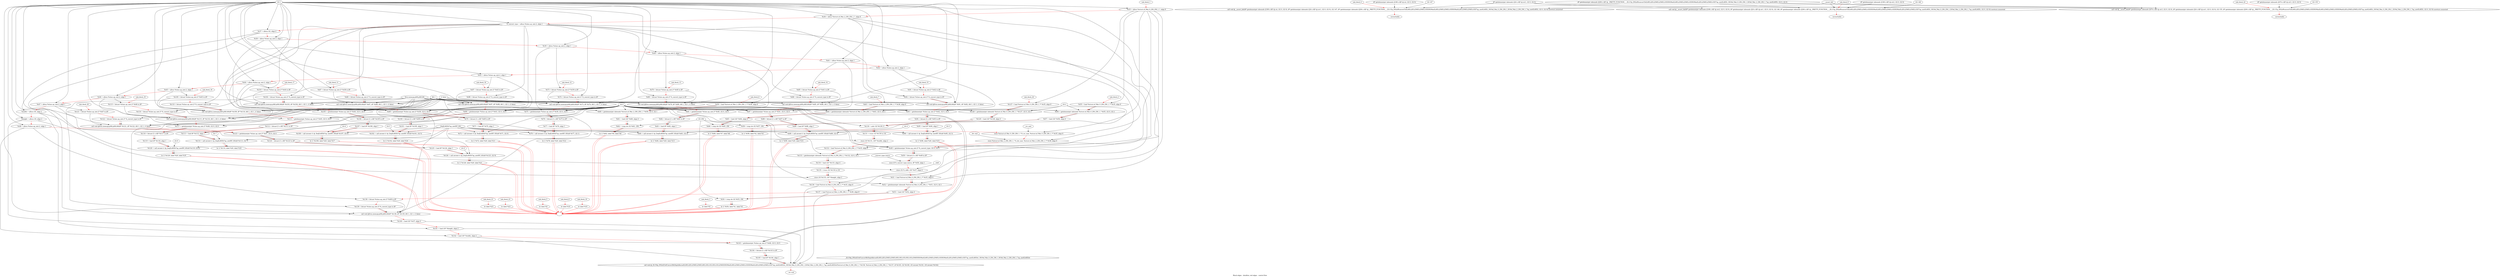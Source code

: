 digraph G {
compound=true
label="Black edges - dataflow, red edges - control flow"
"t35" [label="  %t35 = alloca %struct.xf_Mat_0_256_256_1_*, align 8"]
"t36" [label="  %t36 = alloca %struct.xf_Mat_2_256_256_1_*, align 8"]
"_convert_type" [label="  %_convert_type = alloca %class.ap_uint.2, align 1"]
"t37" [label="  %t37 = alloca i32, align 4"]
"t38" [label="  %t38 = alloca %class.ap_uint.2, align 1"]
"t39" [label="  %t39 = alloca %class.ap_uint.2, align 1"]
"t40" [label="  %t40 = alloca %class.ap_uint.2, align 1"]
"t41" [label="  %t41 = alloca %class.ap_uint.2, align 1"]
"t42" [label="  %t42 = alloca %class.ap_uint.2, align 1"]
"t43" [label="  %t43 = alloca %class.ap_uint.2, align 1"]
"t44" [label="  %t44 = alloca %class.ap_uint.2, align 1"]
"t45" [label="  %t45 = alloca %class.ap_uint.2, align 1"]
"t46" [label="  %t46 = alloca %class.ap_uint.2, align 1"]
"t47" [label="  %t47 = alloca %class.ap_uint.2, align 1"]
"width" [label="  %width = alloca i16, align 2"]
"height" [label="  %height = alloca i16, align 2"]
"t48" [label="  %t48 = alloca %class.ap_uint.2, align 1"]
"_1" [label="  store %struct.xf_Mat_0_256_256_1_* %_src_mat, %struct.xf_Mat_0_256_256_1_** %t35, align 8"]
"_2" [label="  store %struct.xf_Mat_2_256_256_1_* %_dst_mat, %struct.xf_Mat_2_256_256_1_** %t36, align 8"]
"t49" [label="  %t49 = getelementptr %class.ap_uint.2* %_convert_type, i32 0, i32 0"]
"t50" [label="  %t50 = bitcast [1 x i8]* %t49 to i8*"]
"_3" [label="  store i8 %_convert_type.coerce, i8* %t50, align 1"]
"_4" [label="  store i32 %_shift, i32* %t37, align 4"]
"t51" [label="  %t51 = load %struct.xf_Mat_0_256_256_1_** %t35, align 8"]
"t52" [label="  %t52 = getelementptr inbounds %struct.xf_Mat_0_256_256_1_* %t51, i32 0, i32 1"]
"t53" [label="  %t53 = load i32* %t52, align 4"]
"t54" [label="  %t54 = icmp sle i32 %t53, 256"]
"_5" [label="  br i1 %t54, label %1, label %3"]
"unk_block_1" -> "t35"[color=red]
"i32 1" -> "t35"
"t35" -> "t36"[color=red weight=2]
"i32 1" -> "t36"
"t36" -> "_convert_type"[color=red weight=2]
"i32 1" -> "_convert_type"
"_convert_type" -> "t37"[color=red weight=2]
"i32 1" -> "t37"
"t37" -> "t38"[color=red weight=2]
"i32 1" -> "t38"
"t38" -> "t39"[color=red weight=2]
"i32 1" -> "t39"
"t39" -> "t40"[color=red weight=2]
"i32 1" -> "t40"
"t40" -> "t41"[color=red weight=2]
"i32 1" -> "t41"
"t41" -> "t42"[color=red weight=2]
"i32 1" -> "t42"
"t42" -> "t43"[color=red weight=2]
"i32 1" -> "t43"
"t43" -> "t44"[color=red weight=2]
"i32 1" -> "t44"
"t44" -> "t45"[color=red weight=2]
"i32 1" -> "t45"
"t45" -> "t46"[color=red weight=2]
"i32 1" -> "t46"
"t46" -> "t47"[color=red weight=2]
"i32 1" -> "t47"
"t47" -> "width"[color=red weight=2]
"i32 1" -> "width"
"width" -> "height"[color=red weight=2]
"i32 1" -> "height"
"height" -> "t48"[color=red weight=2]
"i32 1" -> "t48"
"t48" -> "_1"[color=red weight=2]
"_src_mat" -> "_1"
"t35" -> "_1"
"_1" -> "_2"[color=red weight=2]
"_dst_mat" -> "_2"
"t36" -> "_2"
"_2" -> "t49"[color=red weight=2]
"_convert_type" -> "t49"
"i32 0" -> "t49"
"i32 0" -> "t49"
"t49" -> "t50"[color=red weight=2]
"t49" -> "t50"
"t50" -> "_3"[color=red weight=2]
"_convert_type.coerce" -> "_3"
"t50" -> "_3"
"_3" -> "_4"[color=red weight=2]
"_shift" -> "_4"
"t37" -> "_4"
"_4" -> "t51"[color=red weight=2]
"t35" -> "t51"
"t51" -> "t52"[color=red weight=2]
"t51" -> "t52"
"i32 0" -> "t52"
"i32 1" -> "t52"
"t52" -> "t53"[color=red weight=2]
"t52" -> "t53"
"t53" -> "t54"[color=red weight=2]
"t53" -> "t54"
"i32 256" -> "t54"
"t54" -> "_5"[color=red weight=2]
"t54" -> "_5"
"_5" -> ""[color=red]
"_5" -> ""[color=red]

"t55" [label="  %t55 = load %struct.xf_Mat_0_256_256_1_** %t35, align 8"]
"t56" [label="  %t56 = getelementptr inbounds %struct.xf_Mat_0_256_256_1_* %t55, i32 0, i32 2"]
"t57" [label="  %t57 = load i32* %t56, align 4"]
"t58" [label="  %t58 = icmp sle i32 %t57, 256"]
"_6" [label="  br i1 %t58, label %2, label %3"]
"unk_block_2" -> "t55"[color=red]
"t35" -> "t55"
"t55" -> "t56"[color=red weight=2]
"t55" -> "t56"
"i32 0" -> "t56"
"i32 2" -> "t56"
"t56" -> "t57"[color=red weight=2]
"t56" -> "t57"
"t57" -> "t58"[color=red weight=2]
"t57" -> "t58"
"i32 256" -> "t58"
"t58" -> "_6"[color=red weight=2]
"t58" -> "_6"
"_6" -> ""[color=red]
"_6" -> ""[color=red]

"_7" [label="  br label %5"]
"unk_block_3" -> "_7"[color=red]
"_7" -> ""[color=red]

"_8" [label="  call void @__assert_fail(i8* getelementptr inbounds ([108 x i8]* @.str, i32 0, i32 0), i8* getelementptr inbounds ([24 x i8]* @.str1, i32 0, i32 0), i32 147, i8* getelementptr inbounds ([204 x i8]* @__PRETTY_FUNCTION__._ZL115p_ZN2xf9convertToILi0ELi2ELi256ELi256ELi1EEER3MatILi0ELi256ELi256ELi1EER3MatILi2ELi256ELi256ELi1EE7ap_uintILi4EEi_1R19xf_Mat_0_256_256_1_R19xf_Mat_2_256_256_1_7ap_uintILi4EEi, i32 0, i32 0)) noreturn nounwind"]
"_9" [label="  unreachable"]
"unk_block_4" -> "_8"[color=red]
"i8* getelementptr inbounds ([108 x i8]* @.str, i32 0, i32 0)" -> "_8"
"i8* getelementptr inbounds ([24 x i8]* @.str1, i32 0, i32 0)" -> "_8"
"i32 147" -> "_8"
"i8* getelementptr inbounds ([204 x i8]* @__PRETTY_FUNCTION__._ZL115p_ZN2xf9convertToILi0ELi2ELi256ELi256ELi1EEER3MatILi0ELi256ELi256ELi1EER3MatILi2ELi256ELi256ELi1EE7ap_uintILi4EEi_1R19xf_Mat_0_256_256_1_R19xf_Mat_2_256_256_1_7ap_uintILi4EEi, i32 0, i32 0)" -> "_8"
"__assert_fail" -> "_8"
"_8" -> "_9"[color=red weight=2]

"_10" [label="  br label %5"]
"unk_block_5" -> "_10"[color=red]
"_10" -> ""[color=red]

"t59" [label="  %t59 = load %struct.xf_Mat_2_256_256_1_** %t36, align 8"]
"t60" [label="  %t60 = getelementptr inbounds %struct.xf_Mat_2_256_256_1_* %t59, i32 0, i32 1"]
"t61" [label="  %t61 = load i32* %t60, align 4"]
"t62" [label="  %t62 = icmp sle i32 %t61, 256"]
"_11" [label="  br i1 %t62, label %6, label %8"]
"unk_block_6" -> "t59"[color=red]
"t36" -> "t59"
"t59" -> "t60"[color=red weight=2]
"t59" -> "t60"
"i32 0" -> "t60"
"i32 1" -> "t60"
"t60" -> "t61"[color=red weight=2]
"t60" -> "t61"
"t61" -> "t62"[color=red weight=2]
"t61" -> "t62"
"i32 256" -> "t62"
"t62" -> "_11"[color=red weight=2]
"t62" -> "_11"
"_11" -> ""[color=red]
"_11" -> ""[color=red]

"t63" [label="  %t63 = load %struct.xf_Mat_2_256_256_1_** %t36, align 8"]
"t64" [label="  %t64 = getelementptr inbounds %struct.xf_Mat_2_256_256_1_* %t63, i32 0, i32 2"]
"t65" [label="  %t65 = load i32* %t64, align 4"]
"t66" [label="  %t66 = icmp sle i32 %t65, 256"]
"_12" [label="  br i1 %t66, label %7, label %8"]
"unk_block_7" -> "t63"[color=red]
"t36" -> "t63"
"t63" -> "t64"[color=red weight=2]
"t63" -> "t64"
"i32 0" -> "t64"
"i32 2" -> "t64"
"t64" -> "t65"[color=red weight=2]
"t64" -> "t65"
"t65" -> "t66"[color=red weight=2]
"t65" -> "t66"
"i32 256" -> "t66"
"t66" -> "_12"[color=red weight=2]
"t66" -> "_12"
"_12" -> ""[color=red]
"_12" -> ""[color=red]

"_13" [label="  br label %10"]
"unk_block_8" -> "_13"[color=red]
"_13" -> ""[color=red]

"_14" [label="  call void @__assert_fail(i8* getelementptr inbounds ([108 x i8]* @.str2, i32 0, i32 0), i8* getelementptr inbounds ([24 x i8]* @.str1, i32 0, i32 0), i32 148, i8* getelementptr inbounds ([204 x i8]* @__PRETTY_FUNCTION__._ZL115p_ZN2xf9convertToILi0ELi2ELi256ELi256ELi1EEER3MatILi0ELi256ELi256ELi1EER3MatILi2ELi256ELi256ELi1EE7ap_uintILi4EEi_1R19xf_Mat_0_256_256_1_R19xf_Mat_2_256_256_1_7ap_uintILi4EEi, i32 0, i32 0)) noreturn nounwind"]
"_15" [label="  unreachable"]
"unk_block_9" -> "_14"[color=red]
"i8* getelementptr inbounds ([108 x i8]* @.str2, i32 0, i32 0)" -> "_14"
"i8* getelementptr inbounds ([24 x i8]* @.str1, i32 0, i32 0)" -> "_14"
"i32 148" -> "_14"
"i8* getelementptr inbounds ([204 x i8]* @__PRETTY_FUNCTION__._ZL115p_ZN2xf9convertToILi0ELi2ELi256ELi256ELi1EEER3MatILi0ELi256ELi256ELi1EER3MatILi2ELi256ELi256ELi1EE7ap_uintILi4EEi_1R19xf_Mat_0_256_256_1_R19xf_Mat_2_256_256_1_7ap_uintILi4EEi, i32 0, i32 0)" -> "_14"
"__assert_fail" -> "_14"
"_14" -> "_15"[color=red weight=2]

"_16" [label="  br label %10"]
"unk_block_10" -> "_16"[color=red]
"_16" -> ""[color=red]

"t67" [label="  %t67 = bitcast %class.ap_uint.2* %t38 to i8*"]
"t68" [label="  %t68 = bitcast %class.ap_uint.2* %_convert_type to i8*"]
"_17" [label="  call void @llvm.memcpy.p0i8.p0i8.i64(i8* %t67, i8* %t68, i64 1, i32 1, i1 false)"]
"t69" [label="  %t69 = getelementptr %class.ap_uint.2* %t38, i32 0, i32 0"]
"t70" [label="  %t70 = bitcast [1 x i8]* %t69 to i8*"]
"t71" [label="  %t71 = load i8* %t70, align 1"]
"t72" [label="  %t72 = call zeroext i1 @_ZeqILi4EEb7ap_uintIXT_EEi(i8 %t71, i32 0)"]
"_18" [label="  br i1 %t72, label %20, label %11"]
"unk_block_11" -> "t67"[color=red]
"t38" -> "t67"
"t67" -> "t68"[color=red weight=2]
"_convert_type" -> "t68"
"t68" -> "_17"[color=red weight=2]
"t67" -> "_17"
"t68" -> "_17"
"i64 1" -> "_17"
"i32 1" -> "_17"
"i1 false" -> "_17"
"llvm.memcpy.p0i8.p0i8.i64" -> "_17"
"_17" -> "t69"[color=red weight=2]
"t38" -> "t69"
"i32 0" -> "t69"
"i32 0" -> "t69"
"t69" -> "t70"[color=red weight=2]
"t69" -> "t70"
"t70" -> "t71"[color=red weight=2]
"t70" -> "t71"
"t71" -> "t72"[color=red weight=2]
"t71" -> "t72"
"i32 0" -> "t72"
"_ZeqILi4EEb7ap_uintIXT_EEi" -> "t72"
"t72" -> "_18"[color=red weight=2]
"t72" -> "_18"
"_18" -> ""[color=red]
"_18" -> ""[color=red]

"t73" [label="  %t73 = bitcast %class.ap_uint.2* %t39 to i8*"]
"t74" [label="  %t74 = bitcast %class.ap_uint.2* %_convert_type to i8*"]
"_19" [label="  call void @llvm.memcpy.p0i8.p0i8.i64(i8* %t73, i8* %t74, i64 1, i32 1, i1 false)"]
"t75" [label="  %t75 = getelementptr %class.ap_uint.2* %t39, i32 0, i32 0"]
"t76" [label="  %t76 = bitcast [1 x i8]* %t75 to i8*"]
"t77" [label="  %t77 = load i8* %t76, align 1"]
"t78" [label="  %t78 = call zeroext i1 @_ZeqILi4EEb7ap_uintIXT_EEi(i8 %t77, i32 1)"]
"_20" [label="  br i1 %t78, label %20, label %12"]
"unk_block_12" -> "t73"[color=red]
"t39" -> "t73"
"t73" -> "t74"[color=red weight=2]
"_convert_type" -> "t74"
"t74" -> "_19"[color=red weight=2]
"t73" -> "_19"
"t74" -> "_19"
"i64 1" -> "_19"
"i32 1" -> "_19"
"i1 false" -> "_19"
"llvm.memcpy.p0i8.p0i8.i64" -> "_19"
"_19" -> "t75"[color=red weight=2]
"t39" -> "t75"
"i32 0" -> "t75"
"i32 0" -> "t75"
"t75" -> "t76"[color=red weight=2]
"t75" -> "t76"
"t76" -> "t77"[color=red weight=2]
"t76" -> "t77"
"t77" -> "t78"[color=red weight=2]
"t77" -> "t78"
"i32 1" -> "t78"
"_ZeqILi4EEb7ap_uintIXT_EEi" -> "t78"
"t78" -> "_20"[color=red weight=2]
"t78" -> "_20"
"_20" -> ""[color=red]
"_20" -> ""[color=red]

"t79" [label="  %t79 = bitcast %class.ap_uint.2* %t40 to i8*"]
"t80" [label="  %t80 = bitcast %class.ap_uint.2* %_convert_type to i8*"]
"_21" [label="  call void @llvm.memcpy.p0i8.p0i8.i64(i8* %t79, i8* %t80, i64 1, i32 1, i1 false)"]
"t81" [label="  %t81 = getelementptr %class.ap_uint.2* %t40, i32 0, i32 0"]
"t82" [label="  %t82 = bitcast [1 x i8]* %t81 to i8*"]
"t83" [label="  %t83 = load i8* %t82, align 1"]
"t84" [label="  %t84 = call zeroext i1 @_ZeqILi4EEb7ap_uintIXT_EEi(i8 %t83, i32 2)"]
"_22" [label="  br i1 %t84, label %20, label %13"]
"unk_block_13" -> "t79"[color=red]
"t40" -> "t79"
"t79" -> "t80"[color=red weight=2]
"_convert_type" -> "t80"
"t80" -> "_21"[color=red weight=2]
"t79" -> "_21"
"t80" -> "_21"
"i64 1" -> "_21"
"i32 1" -> "_21"
"i1 false" -> "_21"
"llvm.memcpy.p0i8.p0i8.i64" -> "_21"
"_21" -> "t81"[color=red weight=2]
"t40" -> "t81"
"i32 0" -> "t81"
"i32 0" -> "t81"
"t81" -> "t82"[color=red weight=2]
"t81" -> "t82"
"t82" -> "t83"[color=red weight=2]
"t82" -> "t83"
"t83" -> "t84"[color=red weight=2]
"t83" -> "t84"
"i32 2" -> "t84"
"_ZeqILi4EEb7ap_uintIXT_EEi" -> "t84"
"t84" -> "_22"[color=red weight=2]
"t84" -> "_22"
"_22" -> ""[color=red]
"_22" -> ""[color=red]

"t85" [label="  %t85 = bitcast %class.ap_uint.2* %t41 to i8*"]
"t86" [label="  %t86 = bitcast %class.ap_uint.2* %_convert_type to i8*"]
"_23" [label="  call void @llvm.memcpy.p0i8.p0i8.i64(i8* %t85, i8* %t86, i64 1, i32 1, i1 false)"]
"t87" [label="  %t87 = getelementptr %class.ap_uint.2* %t41, i32 0, i32 0"]
"t88" [label="  %t88 = bitcast [1 x i8]* %t87 to i8*"]
"t89" [label="  %t89 = load i8* %t88, align 1"]
"t90" [label="  %t90 = call zeroext i1 @_ZeqILi4EEb7ap_uintIXT_EEi(i8 %t89, i32 4)"]
"_24" [label="  br i1 %t90, label %20, label %14"]
"unk_block_14" -> "t85"[color=red]
"t41" -> "t85"
"t85" -> "t86"[color=red weight=2]
"_convert_type" -> "t86"
"t86" -> "_23"[color=red weight=2]
"t85" -> "_23"
"t86" -> "_23"
"i64 1" -> "_23"
"i32 1" -> "_23"
"i1 false" -> "_23"
"llvm.memcpy.p0i8.p0i8.i64" -> "_23"
"_23" -> "t87"[color=red weight=2]
"t41" -> "t87"
"i32 0" -> "t87"
"i32 0" -> "t87"
"t87" -> "t88"[color=red weight=2]
"t87" -> "t88"
"t88" -> "t89"[color=red weight=2]
"t88" -> "t89"
"t89" -> "t90"[color=red weight=2]
"t89" -> "t90"
"i32 4" -> "t90"
"_ZeqILi4EEb7ap_uintIXT_EEi" -> "t90"
"t90" -> "_24"[color=red weight=2]
"t90" -> "_24"
"_24" -> ""[color=red]
"_24" -> ""[color=red]

"t91" [label="  %t91 = bitcast %class.ap_uint.2* %t42 to i8*"]
"t92" [label="  %t92 = bitcast %class.ap_uint.2* %_convert_type to i8*"]
"_25" [label="  call void @llvm.memcpy.p0i8.p0i8.i64(i8* %t91, i8* %t92, i64 1, i32 1, i1 false)"]
"t93" [label="  %t93 = getelementptr %class.ap_uint.2* %t42, i32 0, i32 0"]
"t94" [label="  %t94 = bitcast [1 x i8]* %t93 to i8*"]
"t95" [label="  %t95 = load i8* %t94, align 1"]
"t96" [label="  %t96 = call zeroext i1 @_ZeqILi4EEb7ap_uintIXT_EEi(i8 %t95, i32 3)"]
"_26" [label="  br i1 %t96, label %20, label %15"]
"unk_block_15" -> "t91"[color=red]
"t42" -> "t91"
"t91" -> "t92"[color=red weight=2]
"_convert_type" -> "t92"
"t92" -> "_25"[color=red weight=2]
"t91" -> "_25"
"t92" -> "_25"
"i64 1" -> "_25"
"i32 1" -> "_25"
"i1 false" -> "_25"
"llvm.memcpy.p0i8.p0i8.i64" -> "_25"
"_25" -> "t93"[color=red weight=2]
"t42" -> "t93"
"i32 0" -> "t93"
"i32 0" -> "t93"
"t93" -> "t94"[color=red weight=2]
"t93" -> "t94"
"t94" -> "t95"[color=red weight=2]
"t94" -> "t95"
"t95" -> "t96"[color=red weight=2]
"t95" -> "t96"
"i32 3" -> "t96"
"_ZeqILi4EEb7ap_uintIXT_EEi" -> "t96"
"t96" -> "_26"[color=red weight=2]
"t96" -> "_26"
"_26" -> ""[color=red]
"_26" -> ""[color=red]

"t97" [label="  %t97 = bitcast %class.ap_uint.2* %t43 to i8*"]
"t98" [label="  %t98 = bitcast %class.ap_uint.2* %_convert_type to i8*"]
"_27" [label="  call void @llvm.memcpy.p0i8.p0i8.i64(i8* %t97, i8* %t98, i64 1, i32 1, i1 false)"]
"t99" [label="  %t99 = getelementptr %class.ap_uint.2* %t43, i32 0, i32 0"]
"t100" [label="  %t100 = bitcast [1 x i8]* %t99 to i8*"]
"t101" [label="  %t101 = load i8* %t100, align 1"]
"t102" [label="  %t102 = call zeroext i1 @_ZeqILi4EEb7ap_uintIXT_EEi(i8 %t101, i32 5)"]
"_28" [label="  br i1 %t102, label %20, label %16"]
"unk_block_16" -> "t97"[color=red]
"t43" -> "t97"
"t97" -> "t98"[color=red weight=2]
"_convert_type" -> "t98"
"t98" -> "_27"[color=red weight=2]
"t97" -> "_27"
"t98" -> "_27"
"i64 1" -> "_27"
"i32 1" -> "_27"
"i1 false" -> "_27"
"llvm.memcpy.p0i8.p0i8.i64" -> "_27"
"_27" -> "t99"[color=red weight=2]
"t43" -> "t99"
"i32 0" -> "t99"
"i32 0" -> "t99"
"t99" -> "t100"[color=red weight=2]
"t99" -> "t100"
"t100" -> "t101"[color=red weight=2]
"t100" -> "t101"
"t101" -> "t102"[color=red weight=2]
"t101" -> "t102"
"i32 5" -> "t102"
"_ZeqILi4EEb7ap_uintIXT_EEi" -> "t102"
"t102" -> "_28"[color=red weight=2]
"t102" -> "_28"
"_28" -> ""[color=red]
"_28" -> ""[color=red]

"t103" [label="  %t103 = bitcast %class.ap_uint.2* %t44 to i8*"]
"t104" [label="  %t104 = bitcast %class.ap_uint.2* %_convert_type to i8*"]
"_29" [label="  call void @llvm.memcpy.p0i8.p0i8.i64(i8* %t103, i8* %t104, i64 1, i32 1, i1 false)"]
"t105" [label="  %t105 = getelementptr %class.ap_uint.2* %t44, i32 0, i32 0"]
"t106" [label="  %t106 = bitcast [1 x i8]* %t105 to i8*"]
"t107" [label="  %t107 = load i8* %t106, align 1"]
"t108" [label="  %t108 = call zeroext i1 @_ZeqILi4EEb7ap_uintIXT_EEi(i8 %t107, i32 6)"]
"_30" [label="  br i1 %t108, label %20, label %17"]
"unk_block_17" -> "t103"[color=red]
"t44" -> "t103"
"t103" -> "t104"[color=red weight=2]
"_convert_type" -> "t104"
"t104" -> "_29"[color=red weight=2]
"t103" -> "_29"
"t104" -> "_29"
"i64 1" -> "_29"
"i32 1" -> "_29"
"i1 false" -> "_29"
"llvm.memcpy.p0i8.p0i8.i64" -> "_29"
"_29" -> "t105"[color=red weight=2]
"t44" -> "t105"
"i32 0" -> "t105"
"i32 0" -> "t105"
"t105" -> "t106"[color=red weight=2]
"t105" -> "t106"
"t106" -> "t107"[color=red weight=2]
"t106" -> "t107"
"t107" -> "t108"[color=red weight=2]
"t107" -> "t108"
"i32 6" -> "t108"
"_ZeqILi4EEb7ap_uintIXT_EEi" -> "t108"
"t108" -> "_30"[color=red weight=2]
"t108" -> "_30"
"_30" -> ""[color=red]
"_30" -> ""[color=red]

"t109" [label="  %t109 = bitcast %class.ap_uint.2* %t45 to i8*"]
"t110" [label="  %t110 = bitcast %class.ap_uint.2* %_convert_type to i8*"]
"_31" [label="  call void @llvm.memcpy.p0i8.p0i8.i64(i8* %t109, i8* %t110, i64 1, i32 1, i1 false)"]
"t111" [label="  %t111 = getelementptr %class.ap_uint.2* %t45, i32 0, i32 0"]
"t112" [label="  %t112 = bitcast [1 x i8]* %t111 to i8*"]
"t113" [label="  %t113 = load i8* %t112, align 1"]
"t114" [label="  %t114 = call zeroext i1 @_ZeqILi4EEb7ap_uintIXT_EEi(i8 %t113, i32 7)"]
"_32" [label="  br i1 %t114, label %20, label %18"]
"unk_block_18" -> "t109"[color=red]
"t45" -> "t109"
"t109" -> "t110"[color=red weight=2]
"_convert_type" -> "t110"
"t110" -> "_31"[color=red weight=2]
"t109" -> "_31"
"t110" -> "_31"
"i64 1" -> "_31"
"i32 1" -> "_31"
"i1 false" -> "_31"
"llvm.memcpy.p0i8.p0i8.i64" -> "_31"
"_31" -> "t111"[color=red weight=2]
"t45" -> "t111"
"i32 0" -> "t111"
"i32 0" -> "t111"
"t111" -> "t112"[color=red weight=2]
"t111" -> "t112"
"t112" -> "t113"[color=red weight=2]
"t112" -> "t113"
"t113" -> "t114"[color=red weight=2]
"t113" -> "t114"
"i32 7" -> "t114"
"_ZeqILi4EEb7ap_uintIXT_EEi" -> "t114"
"t114" -> "_32"[color=red weight=2]
"t114" -> "_32"
"_32" -> ""[color=red]
"_32" -> ""[color=red]

"t115" [label="  %t115 = bitcast %class.ap_uint.2* %t46 to i8*"]
"t116" [label="  %t116 = bitcast %class.ap_uint.2* %_convert_type to i8*"]
"_33" [label="  call void @llvm.memcpy.p0i8.p0i8.i64(i8* %t115, i8* %t116, i64 1, i32 1, i1 false)"]
"t117" [label="  %t117 = getelementptr %class.ap_uint.2* %t46, i32 0, i32 0"]
"t118" [label="  %t118 = bitcast [1 x i8]* %t117 to i8*"]
"t119" [label="  %t119 = load i8* %t118, align 1"]
"t120" [label="  %t120 = call zeroext i1 @_ZeqILi4EEb7ap_uintIXT_EEi(i8 %t119, i32 8)"]
"_34" [label="  br i1 %t120, label %20, label %19"]
"unk_block_19" -> "t115"[color=red]
"t46" -> "t115"
"t115" -> "t116"[color=red weight=2]
"_convert_type" -> "t116"
"t116" -> "_33"[color=red weight=2]
"t115" -> "_33"
"t116" -> "_33"
"i64 1" -> "_33"
"i32 1" -> "_33"
"i1 false" -> "_33"
"llvm.memcpy.p0i8.p0i8.i64" -> "_33"
"_33" -> "t117"[color=red weight=2]
"t46" -> "t117"
"i32 0" -> "t117"
"i32 0" -> "t117"
"t117" -> "t118"[color=red weight=2]
"t117" -> "t118"
"t118" -> "t119"[color=red weight=2]
"t118" -> "t119"
"t119" -> "t120"[color=red weight=2]
"t119" -> "t120"
"i32 8" -> "t120"
"_ZeqILi4EEb7ap_uintIXT_EEi" -> "t120"
"t120" -> "_34"[color=red weight=2]
"t120" -> "_34"
"_34" -> ""[color=red]
"_34" -> ""[color=red]

"t121" [label="  %t121 = bitcast %class.ap_uint.2* %t47 to i8*"]
"t122" [label="  %t122 = bitcast %class.ap_uint.2* %_convert_type to i8*"]
"_35" [label="  call void @llvm.memcpy.p0i8.p0i8.i64(i8* %t121, i8* %t122, i64 1, i32 1, i1 false)"]
"t123" [label="  %t123 = getelementptr %class.ap_uint.2* %t47, i32 0, i32 0"]
"t124" [label="  %t124 = bitcast [1 x i8]* %t123 to i8*"]
"t125" [label="  %t125 = load i8* %t124, align 1"]
"t126" [label="  %t126 = call zeroext i1 @_ZeqILi4EEb7ap_uintIXT_EEi(i8 %t125, i32 9)"]
"_36" [label="  br i1 %t126, label %20, label %21"]
"unk_block_20" -> "t121"[color=red]
"t47" -> "t121"
"t121" -> "t122"[color=red weight=2]
"_convert_type" -> "t122"
"t122" -> "_35"[color=red weight=2]
"t121" -> "_35"
"t122" -> "_35"
"i64 1" -> "_35"
"i32 1" -> "_35"
"i1 false" -> "_35"
"llvm.memcpy.p0i8.p0i8.i64" -> "_35"
"_35" -> "t123"[color=red weight=2]
"t47" -> "t123"
"i32 0" -> "t123"
"i32 0" -> "t123"
"t123" -> "t124"[color=red weight=2]
"t123" -> "t124"
"t124" -> "t125"[color=red weight=2]
"t124" -> "t125"
"t125" -> "t126"[color=red weight=2]
"t125" -> "t126"
"i32 9" -> "t126"
"_ZeqILi4EEb7ap_uintIXT_EEi" -> "t126"
"t126" -> "_36"[color=red weight=2]
"t126" -> "_36"
"_36" -> ""[color=red]
"_36" -> ""[color=red]

"_37" [label="  br label %23"]
"unk_block_21" -> "_37"[color=red]
"_37" -> ""[color=red]

"_38" [label="  call void @__assert_fail(i8* getelementptr inbounds ([474 x i8]* @.str3, i32 0, i32 0), i8* getelementptr inbounds ([24 x i8]* @.str1, i32 0, i32 0), i32 155, i8* getelementptr inbounds ([204 x i8]* @__PRETTY_FUNCTION__._ZL115p_ZN2xf9convertToILi0ELi2ELi256ELi256ELi1EEER3MatILi0ELi256ELi256ELi1EER3MatILi2ELi256ELi256ELi1EE7ap_uintILi4EEi_1R19xf_Mat_0_256_256_1_R19xf_Mat_2_256_256_1_7ap_uintILi4EEi, i32 0, i32 0)) noreturn nounwind"]
"_39" [label="  unreachable"]
"unk_block_22" -> "_38"[color=red]
"i8* getelementptr inbounds ([474 x i8]* @.str3, i32 0, i32 0)" -> "_38"
"i8* getelementptr inbounds ([24 x i8]* @.str1, i32 0, i32 0)" -> "_38"
"i32 155" -> "_38"
"i8* getelementptr inbounds ([204 x i8]* @__PRETTY_FUNCTION__._ZL115p_ZN2xf9convertToILi0ELi2ELi256ELi256ELi1EEER3MatILi0ELi256ELi256ELi1EER3MatILi2ELi256ELi256ELi1EE7ap_uintILi4EEi_1R19xf_Mat_0_256_256_1_R19xf_Mat_2_256_256_1_7ap_uintILi4EEi, i32 0, i32 0)" -> "_38"
"__assert_fail" -> "_38"
"_38" -> "_39"[color=red weight=2]

"_40" [label="  br label %23"]
"unk_block_23" -> "_40"[color=red]
"_40" -> ""[color=red]

"t127" [label="  %t127 = load %struct.xf_Mat_0_256_256_1_** %t35, align 8"]
"t128" [label="  %t128 = getelementptr inbounds %struct.xf_Mat_0_256_256_1_* %t127, i32 0, i32 2"]
"t129" [label="  %t129 = load i32* %t128, align 4"]
"t130" [label="  %t130 = ashr i32 %t129, 0"]
"t131" [label="  %t131 = trunc i32 %t130 to i16"]
"_41" [label="  store i16 %t131, i16* %width, align 2"]
"t132" [label="  %t132 = load %struct.xf_Mat_0_256_256_1_** %t35, align 8"]
"t133" [label="  %t133 = getelementptr inbounds %struct.xf_Mat_0_256_256_1_* %t132, i32 0, i32 1"]
"t134" [label="  %t134 = load i32* %t133, align 4"]
"t135" [label="  %t135 = trunc i32 %t134 to i16"]
"_42" [label="  store i16 %t135, i16* %height, align 2"]
"t136" [label="  %t136 = load %struct.xf_Mat_0_256_256_1_** %t35, align 8"]
"t137" [label="  %t137 = load %struct.xf_Mat_2_256_256_1_** %t36, align 8"]
"t138" [label="  %t138 = bitcast %class.ap_uint.2* %t48 to i8*"]
"t139" [label="  %t139 = bitcast %class.ap_uint.2* %_convert_type to i8*"]
"_43" [label="  call void @llvm.memcpy.p0i8.p0i8.i64(i8* %t138, i8* %t139, i64 1, i32 1, i1 false)"]
"t140" [label="  %t140 = load i32* %t37, align 4"]
"t141" [label="  %t141 = load i16* %height, align 2"]
"t142" [label="  %t142 = load i16* %width, align 2"]
"t143" [label="  %t143 = getelementptr %class.ap_uint.2* %t48, i32 0, i32 0"]
"t144" [label="  %t144 = bitcast [1 x i8]* %t143 to i8*"]
"t145" [label="  %t145 = load i8* %t144, align 1"]
"_44" [label="  call void @_ZL154p_ZN2xf23xfConvertBitDepthKernelILi0ELi2ELi256ELi256ELi0ELi3ELi1ELi5ELi1ELi256EEER3MatILi0ELi256ELi256ELi1EER3MatILi2ELi256ELi256ELi1EE7ap_uintILi4EEitt_1R19xf_Mat_0_256_256_1_R19xf_Mat_2_256_256_1_7ap_uintILi4EEitt(%struct.xf_Mat_0_256_256_1_* %t136, %struct.xf_Mat_2_256_256_1_* %t137, i8 %t145, i32 %t140, i16 zeroext %t141, i16 zeroext %t142)"]
"_45" [label="  ret void"]
"unk_block_24" -> "t127"[color=red]
"t35" -> "t127"
"t127" -> "t128"[color=red weight=2]
"t127" -> "t128"
"i32 0" -> "t128"
"i32 2" -> "t128"
"t128" -> "t129"[color=red weight=2]
"t128" -> "t129"
"t129" -> "t130"[color=red weight=2]
"t129" -> "t130"
"i32 0" -> "t130"
"t130" -> "t131"[color=red weight=2]
"t130" -> "t131"
"t131" -> "_41"[color=red weight=2]
"t131" -> "_41"
"width" -> "_41"
"_41" -> "t132"[color=red weight=2]
"t35" -> "t132"
"t132" -> "t133"[color=red weight=2]
"t132" -> "t133"
"i32 0" -> "t133"
"i32 1" -> "t133"
"t133" -> "t134"[color=red weight=2]
"t133" -> "t134"
"t134" -> "t135"[color=red weight=2]
"t134" -> "t135"
"t135" -> "_42"[color=red weight=2]
"t135" -> "_42"
"height" -> "_42"
"_42" -> "t136"[color=red weight=2]
"t35" -> "t136"
"t136" -> "t137"[color=red weight=2]
"t36" -> "t137"
"t137" -> "t138"[color=red weight=2]
"t48" -> "t138"
"t138" -> "t139"[color=red weight=2]
"_convert_type" -> "t139"
"t139" -> "_43"[color=red weight=2]
"t138" -> "_43"
"t139" -> "_43"
"i64 1" -> "_43"
"i32 1" -> "_43"
"i1 false" -> "_43"
"llvm.memcpy.p0i8.p0i8.i64" -> "_43"
"_43" -> "t140"[color=red weight=2]
"t37" -> "t140"
"t140" -> "t141"[color=red weight=2]
"height" -> "t141"
"t141" -> "t142"[color=red weight=2]
"width" -> "t142"
"t142" -> "t143"[color=red weight=2]
"t48" -> "t143"
"i32 0" -> "t143"
"i32 0" -> "t143"
"t143" -> "t144"[color=red weight=2]
"t143" -> "t144"
"t144" -> "t145"[color=red weight=2]
"t144" -> "t145"
"t145" -> "_44"[color=red weight=2]
"t136" -> "_44"
"t137" -> "_44"
"t145" -> "_44"
"t140" -> "_44"
"t141" -> "_44"
"t142" -> "_44"
"_ZL154p_ZN2xf23xfConvertBitDepthKernelILi0ELi2ELi256ELi256ELi0ELi3ELi1ELi5ELi1ELi256EEER3MatILi0ELi256ELi256ELi1EER3MatILi2ELi256ELi256ELi1EE7ap_uintILi4EEitt_1R19xf_Mat_0_256_256_1_R19xf_Mat_2_256_256_1_7ap_uintILi4EEitt" -> "_44"
"_44" -> "_45"[color=red weight=2]

}
